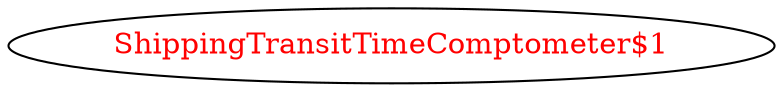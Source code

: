digraph dependencyGraph {
 concentrate=true;
 ranksep="2.0";
 rankdir="LR"; 
 splines="ortho";
"ShippingTransitTimeComptometer$1" [fontcolor="red"];
}